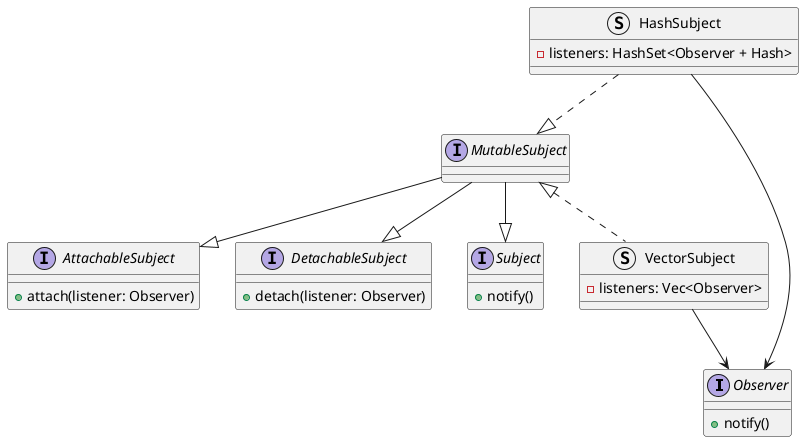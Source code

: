 @startuml "observer"
interface "Observer" as obs {
    {method} + notify()
}

interface "AttachableSubject" as attach {
    {method} + attach(listener: Observer)
}

interface "DetachableSubject" as detach {
    {method} + detach(listener: Observer)
}

interface "Subject" as sub {
    {method} + notify()
}

interface "MutableSubject" as mutsub {
}
mutsub --|> attach
mutsub --|> detach
mutsub --|> sub

struct "VectorSubject" as vecsub {
    {field} - listeners: Vec<Observer>
}
vecsub .u.|> mutsub
vecsub --> obs

struct "HashSubject" as hshsub {
    {field} - listeners: HashSet<Observer + Hash>
}
hshsub ..|> mutsub
hshsub --> obs

@enduml